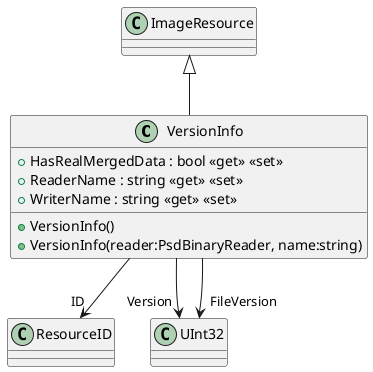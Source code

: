 @startuml
class VersionInfo {
    + HasRealMergedData : bool <<get>> <<set>>
    + ReaderName : string <<get>> <<set>>
    + WriterName : string <<get>> <<set>>
    + VersionInfo()
    + VersionInfo(reader:PsdBinaryReader, name:string)
}
ImageResource <|-- VersionInfo
VersionInfo --> "ID" ResourceID
VersionInfo --> "Version" UInt32
VersionInfo --> "FileVersion" UInt32
@enduml
